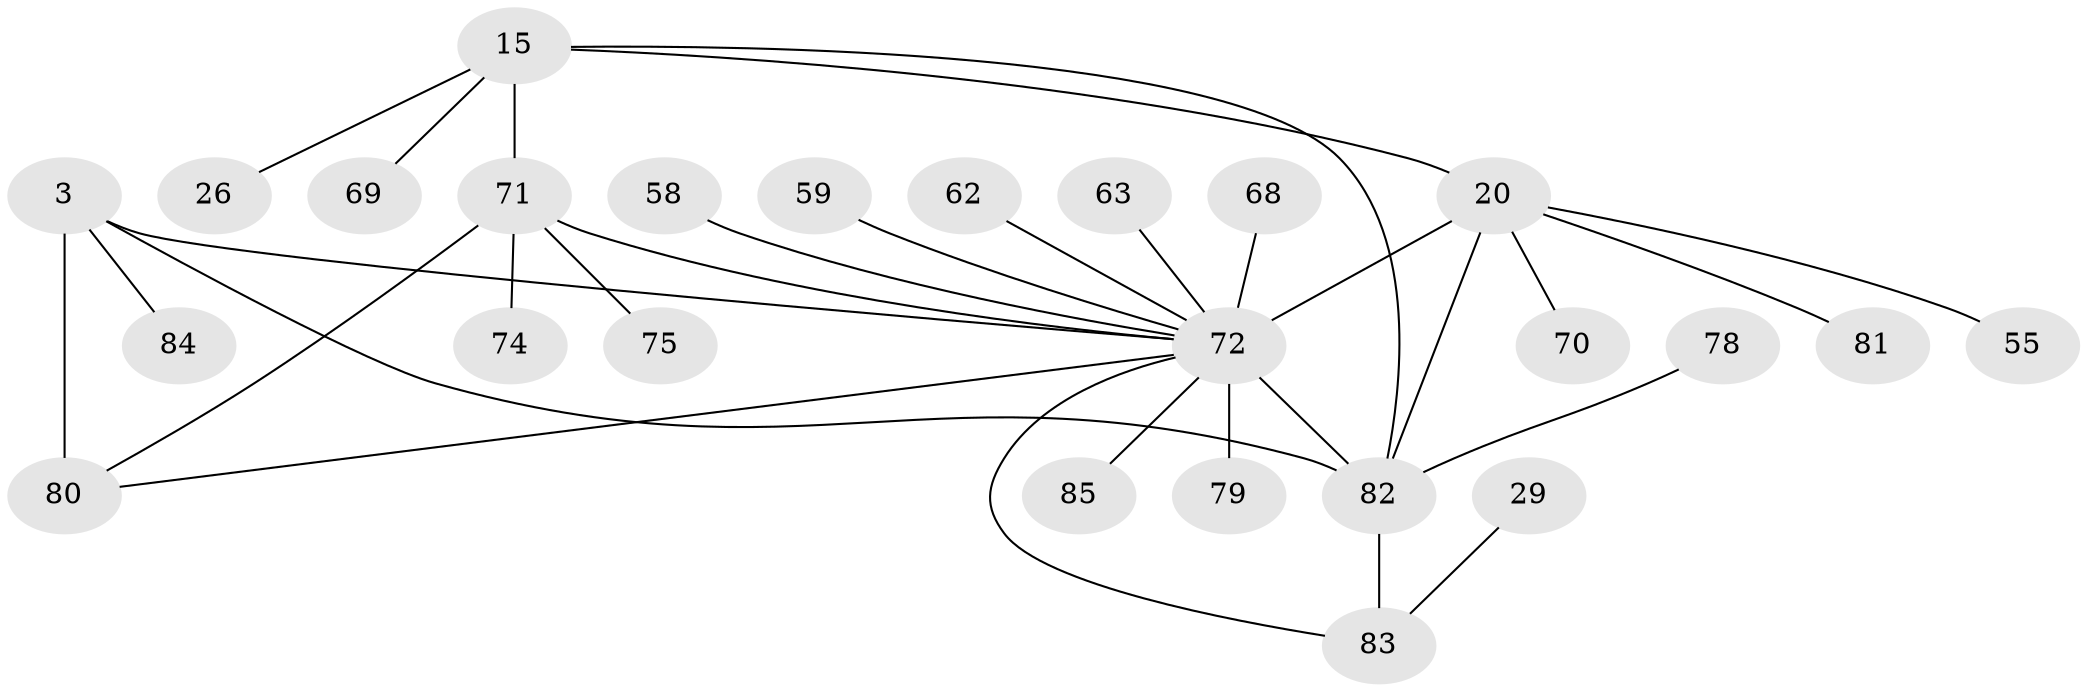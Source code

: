 // original degree distribution, {7: 0.023529411764705882, 9: 0.058823529411764705, 3: 0.047058823529411764, 6: 0.03529411764705882, 10: 0.023529411764705882, 5: 0.03529411764705882, 13: 0.011764705882352941, 8: 0.011764705882352941, 1: 0.6, 2: 0.15294117647058825}
// Generated by graph-tools (version 1.1) at 2025/58/03/04/25 21:58:18]
// undirected, 25 vertices, 31 edges
graph export_dot {
graph [start="1"]
  node [color=gray90,style=filled];
  3 [super="+1"];
  15 [super="+13"];
  20 [super="+18+6"];
  26;
  29;
  55;
  58;
  59;
  62;
  63;
  68;
  69;
  70 [super="+65"];
  71 [super="+48+61"];
  72 [super="+36+67+34+37+40+41+49+50+53+57"];
  74;
  75;
  78;
  79;
  80 [super="+64+73+76"];
  81 [super="+56"];
  82 [super="+77"];
  83 [super="+12"];
  84;
  85 [super="+66"];
  3 -- 84;
  3 -- 72 [weight=2];
  3 -- 80 [weight=4];
  3 -- 82;
  15 -- 26;
  15 -- 69;
  15 -- 20;
  15 -- 71 [weight=4];
  15 -- 82 [weight=2];
  20 -- 55;
  20 -- 70;
  20 -- 81;
  20 -- 72 [weight=8];
  20 -- 82;
  29 -- 83;
  58 -- 72;
  59 -- 72;
  62 -- 72;
  63 -- 72;
  68 -- 72;
  71 -- 80;
  71 -- 72 [weight=2];
  71 -- 74;
  71 -- 75;
  72 -- 79;
  72 -- 85;
  72 -- 80;
  72 -- 82 [weight=2];
  72 -- 83;
  78 -- 82;
  82 -- 83 [weight=4];
}
